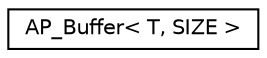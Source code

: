 digraph "Graphical Class Hierarchy"
{
 // INTERACTIVE_SVG=YES
  edge [fontname="Helvetica",fontsize="10",labelfontname="Helvetica",labelfontsize="10"];
  node [fontname="Helvetica",fontsize="10",shape=record];
  rankdir="LR";
  Node1 [label="AP_Buffer\< T, SIZE \>",height=0.2,width=0.4,color="black", fillcolor="white", style="filled",URL="$classAP__Buffer.html"];
}

